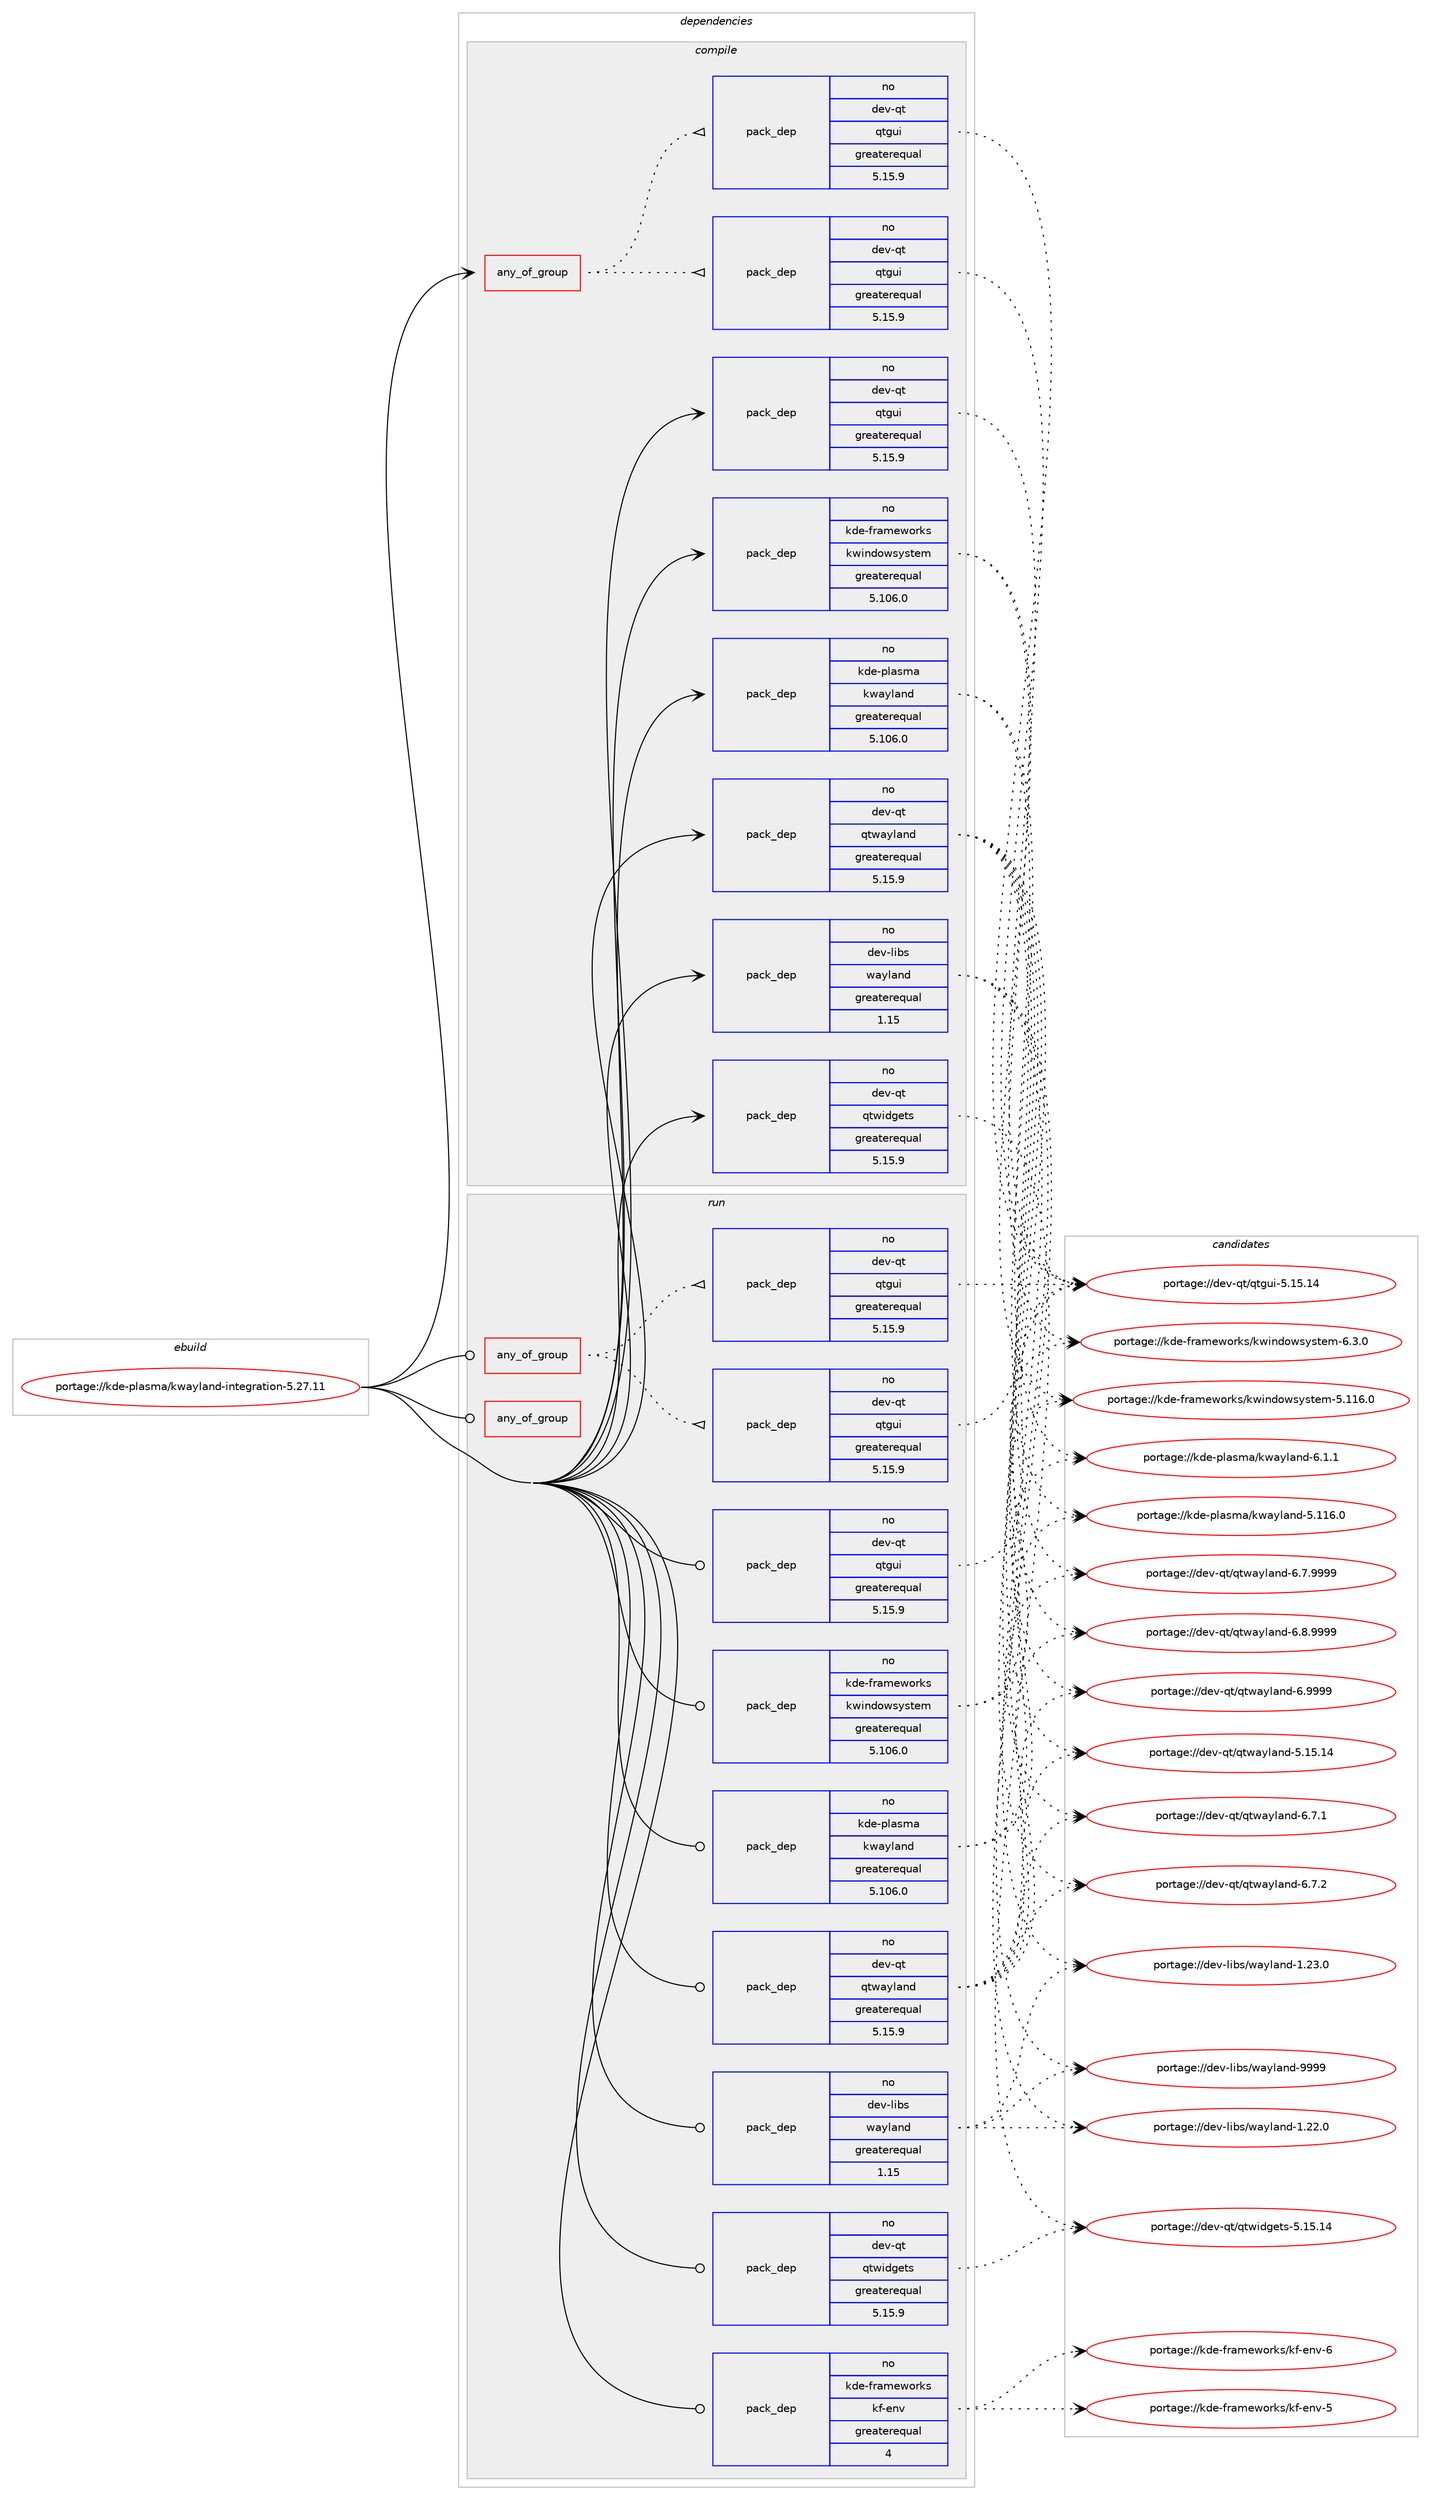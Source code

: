 digraph prolog {

# *************
# Graph options
# *************

newrank=true;
concentrate=true;
compound=true;
graph [rankdir=LR,fontname=Helvetica,fontsize=10,ranksep=1.5];#, ranksep=2.5, nodesep=0.2];
edge  [arrowhead=vee];
node  [fontname=Helvetica,fontsize=10];

# **********
# The ebuild
# **********

subgraph cluster_leftcol {
color=gray;
rank=same;
label=<<i>ebuild</i>>;
id [label="portage://kde-plasma/kwayland-integration-5.27.11", color=red, width=4, href="../kde-plasma/kwayland-integration-5.27.11.svg"];
}

# ****************
# The dependencies
# ****************

subgraph cluster_midcol {
color=gray;
label=<<i>dependencies</i>>;
subgraph cluster_compile {
fillcolor="#eeeeee";
style=filled;
label=<<i>compile</i>>;
subgraph any1937 {
dependency140753 [label=<<TABLE BORDER="0" CELLBORDER="1" CELLSPACING="0" CELLPADDING="4"><TR><TD CELLPADDING="10">any_of_group</TD></TR></TABLE>>, shape=none, color=red];subgraph pack71712 {
dependency140754 [label=<<TABLE BORDER="0" CELLBORDER="1" CELLSPACING="0" CELLPADDING="4" WIDTH="220"><TR><TD ROWSPAN="6" CELLPADDING="30">pack_dep</TD></TR><TR><TD WIDTH="110">no</TD></TR><TR><TD>dev-qt</TD></TR><TR><TD>qtgui</TD></TR><TR><TD>greaterequal</TD></TR><TR><TD>5.15.9</TD></TR></TABLE>>, shape=none, color=blue];
}
dependency140753:e -> dependency140754:w [weight=20,style="dotted",arrowhead="oinv"];
subgraph pack71713 {
dependency140755 [label=<<TABLE BORDER="0" CELLBORDER="1" CELLSPACING="0" CELLPADDING="4" WIDTH="220"><TR><TD ROWSPAN="6" CELLPADDING="30">pack_dep</TD></TR><TR><TD WIDTH="110">no</TD></TR><TR><TD>dev-qt</TD></TR><TR><TD>qtgui</TD></TR><TR><TD>greaterequal</TD></TR><TR><TD>5.15.9</TD></TR></TABLE>>, shape=none, color=blue];
}
dependency140753:e -> dependency140755:w [weight=20,style="dotted",arrowhead="oinv"];
}
id:e -> dependency140753:w [weight=20,style="solid",arrowhead="vee"];
subgraph pack71714 {
dependency140756 [label=<<TABLE BORDER="0" CELLBORDER="1" CELLSPACING="0" CELLPADDING="4" WIDTH="220"><TR><TD ROWSPAN="6" CELLPADDING="30">pack_dep</TD></TR><TR><TD WIDTH="110">no</TD></TR><TR><TD>dev-libs</TD></TR><TR><TD>wayland</TD></TR><TR><TD>greaterequal</TD></TR><TR><TD>1.15</TD></TR></TABLE>>, shape=none, color=blue];
}
id:e -> dependency140756:w [weight=20,style="solid",arrowhead="vee"];
# *** BEGIN UNKNOWN DEPENDENCY TYPE (TODO) ***
# id -> package_dependency(portage://kde-plasma/kwayland-integration-5.27.11,install,no,dev-qt,qtcore,none,[,,],[slot(5)],[])
# *** END UNKNOWN DEPENDENCY TYPE (TODO) ***

subgraph pack71715 {
dependency140757 [label=<<TABLE BORDER="0" CELLBORDER="1" CELLSPACING="0" CELLPADDING="4" WIDTH="220"><TR><TD ROWSPAN="6" CELLPADDING="30">pack_dep</TD></TR><TR><TD WIDTH="110">no</TD></TR><TR><TD>dev-qt</TD></TR><TR><TD>qtgui</TD></TR><TR><TD>greaterequal</TD></TR><TR><TD>5.15.9</TD></TR></TABLE>>, shape=none, color=blue];
}
id:e -> dependency140757:w [weight=20,style="solid",arrowhead="vee"];
subgraph pack71716 {
dependency140758 [label=<<TABLE BORDER="0" CELLBORDER="1" CELLSPACING="0" CELLPADDING="4" WIDTH="220"><TR><TD ROWSPAN="6" CELLPADDING="30">pack_dep</TD></TR><TR><TD WIDTH="110">no</TD></TR><TR><TD>dev-qt</TD></TR><TR><TD>qtwayland</TD></TR><TR><TD>greaterequal</TD></TR><TR><TD>5.15.9</TD></TR></TABLE>>, shape=none, color=blue];
}
id:e -> dependency140758:w [weight=20,style="solid",arrowhead="vee"];
subgraph pack71717 {
dependency140759 [label=<<TABLE BORDER="0" CELLBORDER="1" CELLSPACING="0" CELLPADDING="4" WIDTH="220"><TR><TD ROWSPAN="6" CELLPADDING="30">pack_dep</TD></TR><TR><TD WIDTH="110">no</TD></TR><TR><TD>dev-qt</TD></TR><TR><TD>qtwidgets</TD></TR><TR><TD>greaterequal</TD></TR><TR><TD>5.15.9</TD></TR></TABLE>>, shape=none, color=blue];
}
id:e -> dependency140759:w [weight=20,style="solid",arrowhead="vee"];
subgraph pack71718 {
dependency140760 [label=<<TABLE BORDER="0" CELLBORDER="1" CELLSPACING="0" CELLPADDING="4" WIDTH="220"><TR><TD ROWSPAN="6" CELLPADDING="30">pack_dep</TD></TR><TR><TD WIDTH="110">no</TD></TR><TR><TD>kde-frameworks</TD></TR><TR><TD>kwindowsystem</TD></TR><TR><TD>greaterequal</TD></TR><TR><TD>5.106.0</TD></TR></TABLE>>, shape=none, color=blue];
}
id:e -> dependency140760:w [weight=20,style="solid",arrowhead="vee"];
subgraph pack71719 {
dependency140761 [label=<<TABLE BORDER="0" CELLBORDER="1" CELLSPACING="0" CELLPADDING="4" WIDTH="220"><TR><TD ROWSPAN="6" CELLPADDING="30">pack_dep</TD></TR><TR><TD WIDTH="110">no</TD></TR><TR><TD>kde-plasma</TD></TR><TR><TD>kwayland</TD></TR><TR><TD>greaterequal</TD></TR><TR><TD>5.106.0</TD></TR></TABLE>>, shape=none, color=blue];
}
id:e -> dependency140761:w [weight=20,style="solid",arrowhead="vee"];
# *** BEGIN UNKNOWN DEPENDENCY TYPE (TODO) ***
# id -> package_dependency(portage://kde-plasma/kwayland-integration-5.27.11,install,no,x11-libs,libxkbcommon,none,[,,],[],[])
# *** END UNKNOWN DEPENDENCY TYPE (TODO) ***

}
subgraph cluster_compileandrun {
fillcolor="#eeeeee";
style=filled;
label=<<i>compile and run</i>>;
}
subgraph cluster_run {
fillcolor="#eeeeee";
style=filled;
label=<<i>run</i>>;
subgraph any1938 {
dependency140762 [label=<<TABLE BORDER="0" CELLBORDER="1" CELLSPACING="0" CELLPADDING="4"><TR><TD CELLPADDING="10">any_of_group</TD></TR></TABLE>>, shape=none, color=red];subgraph pack71720 {
dependency140763 [label=<<TABLE BORDER="0" CELLBORDER="1" CELLSPACING="0" CELLPADDING="4" WIDTH="220"><TR><TD ROWSPAN="6" CELLPADDING="30">pack_dep</TD></TR><TR><TD WIDTH="110">no</TD></TR><TR><TD>dev-qt</TD></TR><TR><TD>qtgui</TD></TR><TR><TD>greaterequal</TD></TR><TR><TD>5.15.9</TD></TR></TABLE>>, shape=none, color=blue];
}
dependency140762:e -> dependency140763:w [weight=20,style="dotted",arrowhead="oinv"];
subgraph pack71721 {
dependency140764 [label=<<TABLE BORDER="0" CELLBORDER="1" CELLSPACING="0" CELLPADDING="4" WIDTH="220"><TR><TD ROWSPAN="6" CELLPADDING="30">pack_dep</TD></TR><TR><TD WIDTH="110">no</TD></TR><TR><TD>dev-qt</TD></TR><TR><TD>qtgui</TD></TR><TR><TD>greaterequal</TD></TR><TR><TD>5.15.9</TD></TR></TABLE>>, shape=none, color=blue];
}
dependency140762:e -> dependency140764:w [weight=20,style="dotted",arrowhead="oinv"];
}
id:e -> dependency140762:w [weight=20,style="solid",arrowhead="odot"];
subgraph any1939 {
dependency140765 [label=<<TABLE BORDER="0" CELLBORDER="1" CELLSPACING="0" CELLPADDING="4"><TR><TD CELLPADDING="10">any_of_group</TD></TR></TABLE>>, shape=none, color=red];# *** BEGIN UNKNOWN DEPENDENCY TYPE (TODO) ***
# dependency140765 -> package_dependency(portage://kde-plasma/kwayland-integration-5.27.11,run,no,kde-frameworks,breeze-icons,none,[,,],any_different_slot,[])
# *** END UNKNOWN DEPENDENCY TYPE (TODO) ***

# *** BEGIN UNKNOWN DEPENDENCY TYPE (TODO) ***
# dependency140765 -> package_dependency(portage://kde-plasma/kwayland-integration-5.27.11,run,no,kde-frameworks,oxygen-icons,none,[,,],any_different_slot,[])
# *** END UNKNOWN DEPENDENCY TYPE (TODO) ***

}
id:e -> dependency140765:w [weight=20,style="solid",arrowhead="odot"];
subgraph pack71722 {
dependency140766 [label=<<TABLE BORDER="0" CELLBORDER="1" CELLSPACING="0" CELLPADDING="4" WIDTH="220"><TR><TD ROWSPAN="6" CELLPADDING="30">pack_dep</TD></TR><TR><TD WIDTH="110">no</TD></TR><TR><TD>dev-libs</TD></TR><TR><TD>wayland</TD></TR><TR><TD>greaterequal</TD></TR><TR><TD>1.15</TD></TR></TABLE>>, shape=none, color=blue];
}
id:e -> dependency140766:w [weight=20,style="solid",arrowhead="odot"];
# *** BEGIN UNKNOWN DEPENDENCY TYPE (TODO) ***
# id -> package_dependency(portage://kde-plasma/kwayland-integration-5.27.11,run,no,dev-qt,qtcore,none,[,,],[slot(5)],[])
# *** END UNKNOWN DEPENDENCY TYPE (TODO) ***

subgraph pack71723 {
dependency140767 [label=<<TABLE BORDER="0" CELLBORDER="1" CELLSPACING="0" CELLPADDING="4" WIDTH="220"><TR><TD ROWSPAN="6" CELLPADDING="30">pack_dep</TD></TR><TR><TD WIDTH="110">no</TD></TR><TR><TD>dev-qt</TD></TR><TR><TD>qtgui</TD></TR><TR><TD>greaterequal</TD></TR><TR><TD>5.15.9</TD></TR></TABLE>>, shape=none, color=blue];
}
id:e -> dependency140767:w [weight=20,style="solid",arrowhead="odot"];
subgraph pack71724 {
dependency140768 [label=<<TABLE BORDER="0" CELLBORDER="1" CELLSPACING="0" CELLPADDING="4" WIDTH="220"><TR><TD ROWSPAN="6" CELLPADDING="30">pack_dep</TD></TR><TR><TD WIDTH="110">no</TD></TR><TR><TD>dev-qt</TD></TR><TR><TD>qtwayland</TD></TR><TR><TD>greaterequal</TD></TR><TR><TD>5.15.9</TD></TR></TABLE>>, shape=none, color=blue];
}
id:e -> dependency140768:w [weight=20,style="solid",arrowhead="odot"];
subgraph pack71725 {
dependency140769 [label=<<TABLE BORDER="0" CELLBORDER="1" CELLSPACING="0" CELLPADDING="4" WIDTH="220"><TR><TD ROWSPAN="6" CELLPADDING="30">pack_dep</TD></TR><TR><TD WIDTH="110">no</TD></TR><TR><TD>dev-qt</TD></TR><TR><TD>qtwidgets</TD></TR><TR><TD>greaterequal</TD></TR><TR><TD>5.15.9</TD></TR></TABLE>>, shape=none, color=blue];
}
id:e -> dependency140769:w [weight=20,style="solid",arrowhead="odot"];
subgraph pack71726 {
dependency140770 [label=<<TABLE BORDER="0" CELLBORDER="1" CELLSPACING="0" CELLPADDING="4" WIDTH="220"><TR><TD ROWSPAN="6" CELLPADDING="30">pack_dep</TD></TR><TR><TD WIDTH="110">no</TD></TR><TR><TD>kde-frameworks</TD></TR><TR><TD>kf-env</TD></TR><TR><TD>greaterequal</TD></TR><TR><TD>4</TD></TR></TABLE>>, shape=none, color=blue];
}
id:e -> dependency140770:w [weight=20,style="solid",arrowhead="odot"];
subgraph pack71727 {
dependency140771 [label=<<TABLE BORDER="0" CELLBORDER="1" CELLSPACING="0" CELLPADDING="4" WIDTH="220"><TR><TD ROWSPAN="6" CELLPADDING="30">pack_dep</TD></TR><TR><TD WIDTH="110">no</TD></TR><TR><TD>kde-frameworks</TD></TR><TR><TD>kwindowsystem</TD></TR><TR><TD>greaterequal</TD></TR><TR><TD>5.106.0</TD></TR></TABLE>>, shape=none, color=blue];
}
id:e -> dependency140771:w [weight=20,style="solid",arrowhead="odot"];
subgraph pack71728 {
dependency140772 [label=<<TABLE BORDER="0" CELLBORDER="1" CELLSPACING="0" CELLPADDING="4" WIDTH="220"><TR><TD ROWSPAN="6" CELLPADDING="30">pack_dep</TD></TR><TR><TD WIDTH="110">no</TD></TR><TR><TD>kde-plasma</TD></TR><TR><TD>kwayland</TD></TR><TR><TD>greaterequal</TD></TR><TR><TD>5.106.0</TD></TR></TABLE>>, shape=none, color=blue];
}
id:e -> dependency140772:w [weight=20,style="solid",arrowhead="odot"];
# *** BEGIN UNKNOWN DEPENDENCY TYPE (TODO) ***
# id -> package_dependency(portage://kde-plasma/kwayland-integration-5.27.11,run,no,x11-libs,libxkbcommon,none,[,,],[],[])
# *** END UNKNOWN DEPENDENCY TYPE (TODO) ***

}
}

# **************
# The candidates
# **************

subgraph cluster_choices {
rank=same;
color=gray;
label=<<i>candidates</i>>;

subgraph choice71712 {
color=black;
nodesep=1;
choice10010111845113116471131161031171054553464953464952 [label="portage://dev-qt/qtgui-5.15.14", color=red, width=4,href="../dev-qt/qtgui-5.15.14.svg"];
dependency140754:e -> choice10010111845113116471131161031171054553464953464952:w [style=dotted,weight="100"];
}
subgraph choice71713 {
color=black;
nodesep=1;
choice10010111845113116471131161031171054553464953464952 [label="portage://dev-qt/qtgui-5.15.14", color=red, width=4,href="../dev-qt/qtgui-5.15.14.svg"];
dependency140755:e -> choice10010111845113116471131161031171054553464953464952:w [style=dotted,weight="100"];
}
subgraph choice71714 {
color=black;
nodesep=1;
choice100101118451081059811547119971211089711010045494650504648 [label="portage://dev-libs/wayland-1.22.0", color=red, width=4,href="../dev-libs/wayland-1.22.0.svg"];
choice100101118451081059811547119971211089711010045494650514648 [label="portage://dev-libs/wayland-1.23.0", color=red, width=4,href="../dev-libs/wayland-1.23.0.svg"];
choice10010111845108105981154711997121108971101004557575757 [label="portage://dev-libs/wayland-9999", color=red, width=4,href="../dev-libs/wayland-9999.svg"];
dependency140756:e -> choice100101118451081059811547119971211089711010045494650504648:w [style=dotted,weight="100"];
dependency140756:e -> choice100101118451081059811547119971211089711010045494650514648:w [style=dotted,weight="100"];
dependency140756:e -> choice10010111845108105981154711997121108971101004557575757:w [style=dotted,weight="100"];
}
subgraph choice71715 {
color=black;
nodesep=1;
choice10010111845113116471131161031171054553464953464952 [label="portage://dev-qt/qtgui-5.15.14", color=red, width=4,href="../dev-qt/qtgui-5.15.14.svg"];
dependency140757:e -> choice10010111845113116471131161031171054553464953464952:w [style=dotted,weight="100"];
}
subgraph choice71716 {
color=black;
nodesep=1;
choice100101118451131164711311611997121108971101004553464953464952 [label="portage://dev-qt/qtwayland-5.15.14", color=red, width=4,href="../dev-qt/qtwayland-5.15.14.svg"];
choice10010111845113116471131161199712110897110100455446554649 [label="portage://dev-qt/qtwayland-6.7.1", color=red, width=4,href="../dev-qt/qtwayland-6.7.1.svg"];
choice10010111845113116471131161199712110897110100455446554650 [label="portage://dev-qt/qtwayland-6.7.2", color=red, width=4,href="../dev-qt/qtwayland-6.7.2.svg"];
choice10010111845113116471131161199712110897110100455446554657575757 [label="portage://dev-qt/qtwayland-6.7.9999", color=red, width=4,href="../dev-qt/qtwayland-6.7.9999.svg"];
choice10010111845113116471131161199712110897110100455446564657575757 [label="portage://dev-qt/qtwayland-6.8.9999", color=red, width=4,href="../dev-qt/qtwayland-6.8.9999.svg"];
choice1001011184511311647113116119971211089711010045544657575757 [label="portage://dev-qt/qtwayland-6.9999", color=red, width=4,href="../dev-qt/qtwayland-6.9999.svg"];
dependency140758:e -> choice100101118451131164711311611997121108971101004553464953464952:w [style=dotted,weight="100"];
dependency140758:e -> choice10010111845113116471131161199712110897110100455446554649:w [style=dotted,weight="100"];
dependency140758:e -> choice10010111845113116471131161199712110897110100455446554650:w [style=dotted,weight="100"];
dependency140758:e -> choice10010111845113116471131161199712110897110100455446554657575757:w [style=dotted,weight="100"];
dependency140758:e -> choice10010111845113116471131161199712110897110100455446564657575757:w [style=dotted,weight="100"];
dependency140758:e -> choice1001011184511311647113116119971211089711010045544657575757:w [style=dotted,weight="100"];
}
subgraph choice71717 {
color=black;
nodesep=1;
choice10010111845113116471131161191051001031011161154553464953464952 [label="portage://dev-qt/qtwidgets-5.15.14", color=red, width=4,href="../dev-qt/qtwidgets-5.15.14.svg"];
dependency140759:e -> choice10010111845113116471131161191051001031011161154553464953464952:w [style=dotted,weight="100"];
}
subgraph choice71718 {
color=black;
nodesep=1;
choice1071001014510211497109101119111114107115471071191051101001111191151211151161011094553464949544648 [label="portage://kde-frameworks/kwindowsystem-5.116.0", color=red, width=4,href="../kde-frameworks/kwindowsystem-5.116.0.svg"];
choice107100101451021149710910111911111410711547107119105110100111119115121115116101109455446514648 [label="portage://kde-frameworks/kwindowsystem-6.3.0", color=red, width=4,href="../kde-frameworks/kwindowsystem-6.3.0.svg"];
dependency140760:e -> choice1071001014510211497109101119111114107115471071191051101001111191151211151161011094553464949544648:w [style=dotted,weight="100"];
dependency140760:e -> choice107100101451021149710910111911111410711547107119105110100111119115121115116101109455446514648:w [style=dotted,weight="100"];
}
subgraph choice71719 {
color=black;
nodesep=1;
choice1071001014511210897115109974710711997121108971101004553464949544648 [label="portage://kde-plasma/kwayland-5.116.0", color=red, width=4,href="../kde-plasma/kwayland-5.116.0.svg"];
choice107100101451121089711510997471071199712110897110100455446494649 [label="portage://kde-plasma/kwayland-6.1.1", color=red, width=4,href="../kde-plasma/kwayland-6.1.1.svg"];
dependency140761:e -> choice1071001014511210897115109974710711997121108971101004553464949544648:w [style=dotted,weight="100"];
dependency140761:e -> choice107100101451121089711510997471071199712110897110100455446494649:w [style=dotted,weight="100"];
}
subgraph choice71720 {
color=black;
nodesep=1;
choice10010111845113116471131161031171054553464953464952 [label="portage://dev-qt/qtgui-5.15.14", color=red, width=4,href="../dev-qt/qtgui-5.15.14.svg"];
dependency140763:e -> choice10010111845113116471131161031171054553464953464952:w [style=dotted,weight="100"];
}
subgraph choice71721 {
color=black;
nodesep=1;
choice10010111845113116471131161031171054553464953464952 [label="portage://dev-qt/qtgui-5.15.14", color=red, width=4,href="../dev-qt/qtgui-5.15.14.svg"];
dependency140764:e -> choice10010111845113116471131161031171054553464953464952:w [style=dotted,weight="100"];
}
subgraph choice71722 {
color=black;
nodesep=1;
choice100101118451081059811547119971211089711010045494650504648 [label="portage://dev-libs/wayland-1.22.0", color=red, width=4,href="../dev-libs/wayland-1.22.0.svg"];
choice100101118451081059811547119971211089711010045494650514648 [label="portage://dev-libs/wayland-1.23.0", color=red, width=4,href="../dev-libs/wayland-1.23.0.svg"];
choice10010111845108105981154711997121108971101004557575757 [label="portage://dev-libs/wayland-9999", color=red, width=4,href="../dev-libs/wayland-9999.svg"];
dependency140766:e -> choice100101118451081059811547119971211089711010045494650504648:w [style=dotted,weight="100"];
dependency140766:e -> choice100101118451081059811547119971211089711010045494650514648:w [style=dotted,weight="100"];
dependency140766:e -> choice10010111845108105981154711997121108971101004557575757:w [style=dotted,weight="100"];
}
subgraph choice71723 {
color=black;
nodesep=1;
choice10010111845113116471131161031171054553464953464952 [label="portage://dev-qt/qtgui-5.15.14", color=red, width=4,href="../dev-qt/qtgui-5.15.14.svg"];
dependency140767:e -> choice10010111845113116471131161031171054553464953464952:w [style=dotted,weight="100"];
}
subgraph choice71724 {
color=black;
nodesep=1;
choice100101118451131164711311611997121108971101004553464953464952 [label="portage://dev-qt/qtwayland-5.15.14", color=red, width=4,href="../dev-qt/qtwayland-5.15.14.svg"];
choice10010111845113116471131161199712110897110100455446554649 [label="portage://dev-qt/qtwayland-6.7.1", color=red, width=4,href="../dev-qt/qtwayland-6.7.1.svg"];
choice10010111845113116471131161199712110897110100455446554650 [label="portage://dev-qt/qtwayland-6.7.2", color=red, width=4,href="../dev-qt/qtwayland-6.7.2.svg"];
choice10010111845113116471131161199712110897110100455446554657575757 [label="portage://dev-qt/qtwayland-6.7.9999", color=red, width=4,href="../dev-qt/qtwayland-6.7.9999.svg"];
choice10010111845113116471131161199712110897110100455446564657575757 [label="portage://dev-qt/qtwayland-6.8.9999", color=red, width=4,href="../dev-qt/qtwayland-6.8.9999.svg"];
choice1001011184511311647113116119971211089711010045544657575757 [label="portage://dev-qt/qtwayland-6.9999", color=red, width=4,href="../dev-qt/qtwayland-6.9999.svg"];
dependency140768:e -> choice100101118451131164711311611997121108971101004553464953464952:w [style=dotted,weight="100"];
dependency140768:e -> choice10010111845113116471131161199712110897110100455446554649:w [style=dotted,weight="100"];
dependency140768:e -> choice10010111845113116471131161199712110897110100455446554650:w [style=dotted,weight="100"];
dependency140768:e -> choice10010111845113116471131161199712110897110100455446554657575757:w [style=dotted,weight="100"];
dependency140768:e -> choice10010111845113116471131161199712110897110100455446564657575757:w [style=dotted,weight="100"];
dependency140768:e -> choice1001011184511311647113116119971211089711010045544657575757:w [style=dotted,weight="100"];
}
subgraph choice71725 {
color=black;
nodesep=1;
choice10010111845113116471131161191051001031011161154553464953464952 [label="portage://dev-qt/qtwidgets-5.15.14", color=red, width=4,href="../dev-qt/qtwidgets-5.15.14.svg"];
dependency140769:e -> choice10010111845113116471131161191051001031011161154553464953464952:w [style=dotted,weight="100"];
}
subgraph choice71726 {
color=black;
nodesep=1;
choice107100101451021149710910111911111410711547107102451011101184553 [label="portage://kde-frameworks/kf-env-5", color=red, width=4,href="../kde-frameworks/kf-env-5.svg"];
choice107100101451021149710910111911111410711547107102451011101184554 [label="portage://kde-frameworks/kf-env-6", color=red, width=4,href="../kde-frameworks/kf-env-6.svg"];
dependency140770:e -> choice107100101451021149710910111911111410711547107102451011101184553:w [style=dotted,weight="100"];
dependency140770:e -> choice107100101451021149710910111911111410711547107102451011101184554:w [style=dotted,weight="100"];
}
subgraph choice71727 {
color=black;
nodesep=1;
choice1071001014510211497109101119111114107115471071191051101001111191151211151161011094553464949544648 [label="portage://kde-frameworks/kwindowsystem-5.116.0", color=red, width=4,href="../kde-frameworks/kwindowsystem-5.116.0.svg"];
choice107100101451021149710910111911111410711547107119105110100111119115121115116101109455446514648 [label="portage://kde-frameworks/kwindowsystem-6.3.0", color=red, width=4,href="../kde-frameworks/kwindowsystem-6.3.0.svg"];
dependency140771:e -> choice1071001014510211497109101119111114107115471071191051101001111191151211151161011094553464949544648:w [style=dotted,weight="100"];
dependency140771:e -> choice107100101451021149710910111911111410711547107119105110100111119115121115116101109455446514648:w [style=dotted,weight="100"];
}
subgraph choice71728 {
color=black;
nodesep=1;
choice1071001014511210897115109974710711997121108971101004553464949544648 [label="portage://kde-plasma/kwayland-5.116.0", color=red, width=4,href="../kde-plasma/kwayland-5.116.0.svg"];
choice107100101451121089711510997471071199712110897110100455446494649 [label="portage://kde-plasma/kwayland-6.1.1", color=red, width=4,href="../kde-plasma/kwayland-6.1.1.svg"];
dependency140772:e -> choice1071001014511210897115109974710711997121108971101004553464949544648:w [style=dotted,weight="100"];
dependency140772:e -> choice107100101451121089711510997471071199712110897110100455446494649:w [style=dotted,weight="100"];
}
}

}
